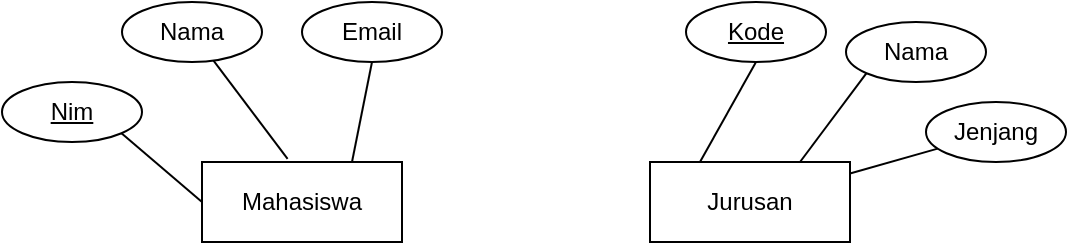 <mxfile>
    <diagram id="hH7AxD_3Dsf3vxbwPPTY" name="Page-1">
        <mxGraphModel dx="992" dy="562" grid="1" gridSize="10" guides="1" tooltips="1" connect="1" arrows="1" fold="1" page="1" pageScale="1" pageWidth="850" pageHeight="1100" math="0" shadow="0">
            <root>
                <mxCell id="0"/>
                <mxCell id="1" parent="0"/>
                <mxCell id="2" value="Mahasiswa" style="whiteSpace=wrap;html=1;align=center;" parent="1" vertex="1">
                    <mxGeometry x="387" y="232" width="100" height="40" as="geometry"/>
                </mxCell>
                <mxCell id="27" style="edgeStyle=none;html=1;endArrow=none;endFill=0;" parent="1" source="3" target="9" edge="1">
                    <mxGeometry relative="1" as="geometry"/>
                </mxCell>
                <mxCell id="3" value="Jurusan" style="whiteSpace=wrap;html=1;align=center;" parent="1" vertex="1">
                    <mxGeometry x="611" y="232" width="100" height="40" as="geometry"/>
                </mxCell>
                <mxCell id="4" value="&lt;u&gt;Nim&lt;/u&gt;" style="ellipse;whiteSpace=wrap;html=1;align=center;" parent="1" vertex="1">
                    <mxGeometry x="287" y="192" width="70" height="30" as="geometry"/>
                </mxCell>
                <mxCell id="5" value="Nama" style="ellipse;whiteSpace=wrap;html=1;align=center;" parent="1" vertex="1">
                    <mxGeometry x="347" y="152" width="70" height="30" as="geometry"/>
                </mxCell>
                <mxCell id="6" value="Email" style="ellipse;whiteSpace=wrap;html=1;align=center;" parent="1" vertex="1">
                    <mxGeometry x="437" y="152" width="70" height="30" as="geometry"/>
                </mxCell>
                <mxCell id="7" value="&lt;u&gt;Kode&lt;/u&gt;" style="ellipse;whiteSpace=wrap;html=1;align=center;" parent="1" vertex="1">
                    <mxGeometry x="629" y="152" width="70" height="30" as="geometry"/>
                </mxCell>
                <mxCell id="8" value="Nama" style="ellipse;whiteSpace=wrap;html=1;align=center;" parent="1" vertex="1">
                    <mxGeometry x="709" y="162" width="70" height="30" as="geometry"/>
                </mxCell>
                <mxCell id="9" value="Jenjang" style="ellipse;whiteSpace=wrap;html=1;align=center;" parent="1" vertex="1">
                    <mxGeometry x="749" y="202" width="70" height="30" as="geometry"/>
                </mxCell>
                <mxCell id="21" style="html=1;exitX=1;exitY=1;exitDx=0;exitDy=0;entryX=0;entryY=0.5;entryDx=0;entryDy=0;endArrow=none;endFill=0;" parent="1" source="4" target="2" edge="1">
                    <mxGeometry relative="1" as="geometry"/>
                </mxCell>
                <mxCell id="22" style="html=1;entryX=0.428;entryY=-0.04;entryDx=0;entryDy=0;endArrow=none;endFill=0;entryPerimeter=0;" parent="1" source="5" target="2" edge="1">
                    <mxGeometry relative="1" as="geometry">
                        <mxPoint x="397" y="192" as="sourcePoint"/>
                        <mxPoint x="397" y="262" as="targetPoint"/>
                    </mxGeometry>
                </mxCell>
                <mxCell id="23" style="html=1;entryX=0.75;entryY=0;entryDx=0;entryDy=0;endArrow=none;endFill=0;exitX=0.5;exitY=1;exitDx=0;exitDy=0;" parent="1" source="6" target="2" edge="1">
                    <mxGeometry relative="1" as="geometry">
                        <mxPoint x="402.659" y="191.287" as="sourcePoint"/>
                        <mxPoint x="439.8" y="240.4" as="targetPoint"/>
                    </mxGeometry>
                </mxCell>
                <mxCell id="24" style="html=1;entryX=0.25;entryY=0;entryDx=0;entryDy=0;endArrow=none;endFill=0;exitX=0.5;exitY=1;exitDx=0;exitDy=0;" parent="1" source="7" target="3" edge="1">
                    <mxGeometry relative="1" as="geometry">
                        <mxPoint x="527" y="202" as="sourcePoint"/>
                        <mxPoint x="397" y="262" as="targetPoint"/>
                    </mxGeometry>
                </mxCell>
                <mxCell id="25" style="html=1;entryX=0.75;entryY=0;entryDx=0;entryDy=0;endArrow=none;endFill=0;exitX=0;exitY=1;exitDx=0;exitDy=0;" parent="1" source="8" target="3" edge="1">
                    <mxGeometry relative="1" as="geometry">
                        <mxPoint x="632" y="192" as="sourcePoint"/>
                        <mxPoint x="622" y="242" as="targetPoint"/>
                    </mxGeometry>
                </mxCell>
            </root>
        </mxGraphModel>
    </diagram>
</mxfile>